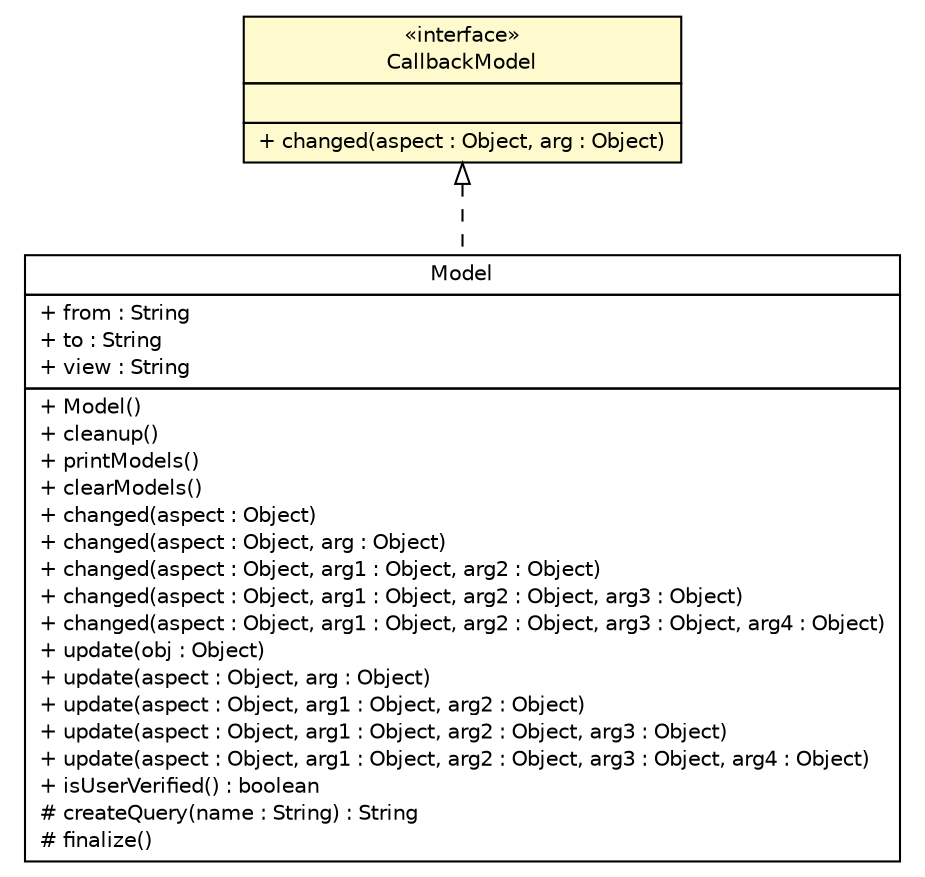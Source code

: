 #!/usr/local/bin/dot
#
# Class diagram 
# Generated by UMLGraph version R5_6 (http://www.umlgraph.org/)
#

digraph G {
	edge [fontname="Helvetica",fontsize=10,labelfontname="Helvetica",labelfontsize=10];
	node [fontname="Helvetica",fontsize=10,shape=plaintext];
	nodesep=0.25;
	ranksep=0.5;
	// sorcer.util.CallbackModel
	c75970 [label=<<table title="sorcer.util.CallbackModel" border="0" cellborder="1" cellspacing="0" cellpadding="2" port="p" bgcolor="lemonChiffon" href="./CallbackModel.html">
		<tr><td><table border="0" cellspacing="0" cellpadding="1">
<tr><td align="center" balign="center"> &#171;interface&#187; </td></tr>
<tr><td align="center" balign="center"> CallbackModel </td></tr>
		</table></td></tr>
		<tr><td><table border="0" cellspacing="0" cellpadding="1">
<tr><td align="left" balign="left">  </td></tr>
		</table></td></tr>
		<tr><td><table border="0" cellspacing="0" cellpadding="1">
<tr><td align="left" balign="left"> + changed(aspect : Object, arg : Object) </td></tr>
		</table></td></tr>
		</table>>, URL="./CallbackModel.html", fontname="Helvetica", fontcolor="black", fontsize=10.0];
	// sorcer.util.ui.Model
	c76285 [label=<<table title="sorcer.util.ui.Model" border="0" cellborder="1" cellspacing="0" cellpadding="2" port="p" href="./ui/Model.html">
		<tr><td><table border="0" cellspacing="0" cellpadding="1">
<tr><td align="center" balign="center"> Model </td></tr>
		</table></td></tr>
		<tr><td><table border="0" cellspacing="0" cellpadding="1">
<tr><td align="left" balign="left"> + from : String </td></tr>
<tr><td align="left" balign="left"> + to : String </td></tr>
<tr><td align="left" balign="left"> + view : String </td></tr>
		</table></td></tr>
		<tr><td><table border="0" cellspacing="0" cellpadding="1">
<tr><td align="left" balign="left"> + Model() </td></tr>
<tr><td align="left" balign="left"> + cleanup() </td></tr>
<tr><td align="left" balign="left"> + printModels() </td></tr>
<tr><td align="left" balign="left"> + clearModels() </td></tr>
<tr><td align="left" balign="left"> + changed(aspect : Object) </td></tr>
<tr><td align="left" balign="left"> + changed(aspect : Object, arg : Object) </td></tr>
<tr><td align="left" balign="left"> + changed(aspect : Object, arg1 : Object, arg2 : Object) </td></tr>
<tr><td align="left" balign="left"> + changed(aspect : Object, arg1 : Object, arg2 : Object, arg3 : Object) </td></tr>
<tr><td align="left" balign="left"> + changed(aspect : Object, arg1 : Object, arg2 : Object, arg3 : Object, arg4 : Object) </td></tr>
<tr><td align="left" balign="left"> + update(obj : Object) </td></tr>
<tr><td align="left" balign="left"> + update(aspect : Object, arg : Object) </td></tr>
<tr><td align="left" balign="left"> + update(aspect : Object, arg1 : Object, arg2 : Object) </td></tr>
<tr><td align="left" balign="left"> + update(aspect : Object, arg1 : Object, arg2 : Object, arg3 : Object) </td></tr>
<tr><td align="left" balign="left"> + update(aspect : Object, arg1 : Object, arg2 : Object, arg3 : Object, arg4 : Object) </td></tr>
<tr><td align="left" balign="left"> + isUserVerified() : boolean </td></tr>
<tr><td align="left" balign="left"> # createQuery(name : String) : String </td></tr>
<tr><td align="left" balign="left"> # finalize() </td></tr>
		</table></td></tr>
		</table>>, URL="./ui/Model.html", fontname="Helvetica", fontcolor="black", fontsize=10.0];
	//sorcer.util.ui.Model implements sorcer.util.CallbackModel
	c75970:p -> c76285:p [dir=back,arrowtail=empty,style=dashed];
}

